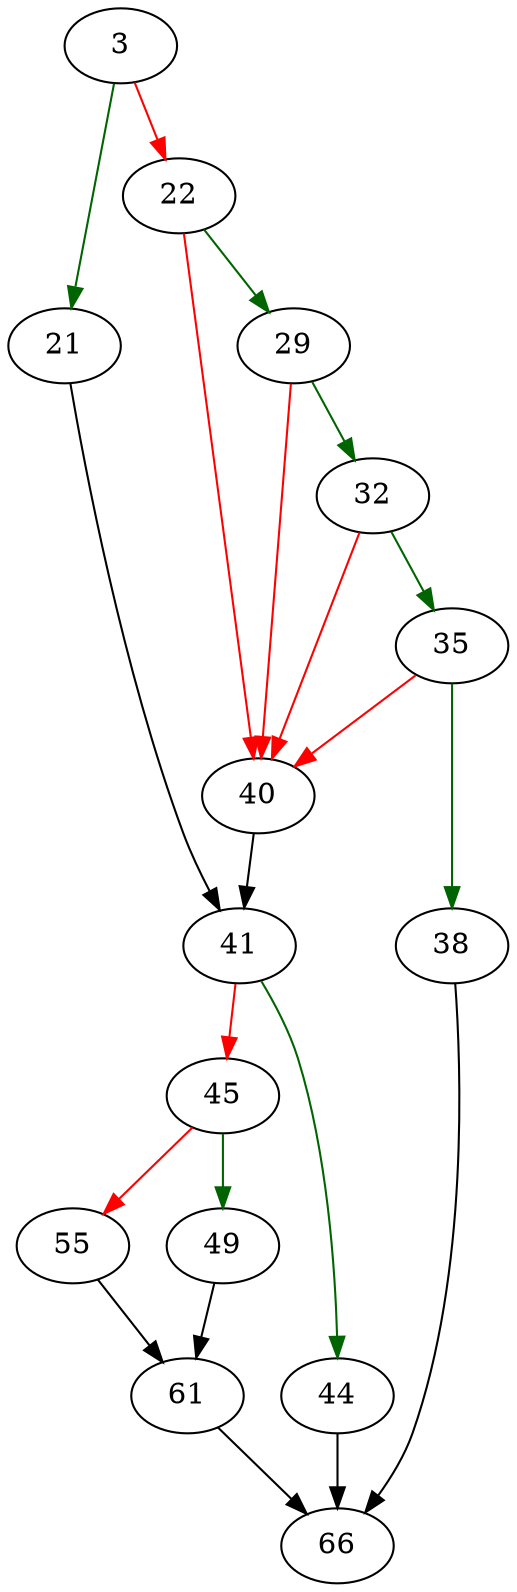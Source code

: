 strict digraph "sha3Func" {
	// Node definitions.
	3 [entry=true];
	21;
	22;
	41;
	29;
	40;
	32;
	35;
	38;
	66;
	44;
	45;
	49;
	55;
	61;

	// Edge definitions.
	3 -> 21 [
		color=darkgreen
		cond=true
	];
	3 -> 22 [
		color=red
		cond=false
	];
	21 -> 41;
	22 -> 29 [
		color=darkgreen
		cond=true
	];
	22 -> 40 [
		color=red
		cond=false
	];
	41 -> 44 [
		color=darkgreen
		cond=true
	];
	41 -> 45 [
		color=red
		cond=false
	];
	29 -> 40 [
		color=red
		cond=false
	];
	29 -> 32 [
		color=darkgreen
		cond=true
	];
	40 -> 41;
	32 -> 40 [
		color=red
		cond=false
	];
	32 -> 35 [
		color=darkgreen
		cond=true
	];
	35 -> 40 [
		color=red
		cond=false
	];
	35 -> 38 [
		color=darkgreen
		cond=true
	];
	38 -> 66;
	44 -> 66;
	45 -> 49 [
		color=darkgreen
		cond=true
	];
	45 -> 55 [
		color=red
		cond=false
	];
	49 -> 61;
	55 -> 61;
	61 -> 66;
}